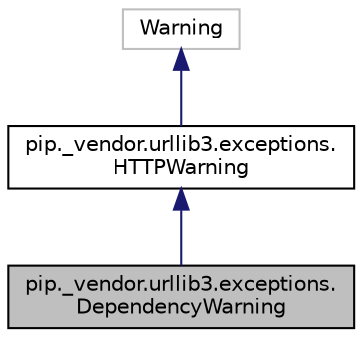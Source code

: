 digraph "pip._vendor.urllib3.exceptions.DependencyWarning"
{
  edge [fontname="Helvetica",fontsize="10",labelfontname="Helvetica",labelfontsize="10"];
  node [fontname="Helvetica",fontsize="10",shape=record];
  Node3 [label="pip._vendor.urllib3.exceptions.\lDependencyWarning",height=0.2,width=0.4,color="black", fillcolor="grey75", style="filled", fontcolor="black"];
  Node4 -> Node3 [dir="back",color="midnightblue",fontsize="10",style="solid",fontname="Helvetica"];
  Node4 [label="pip._vendor.urllib3.exceptions.\lHTTPWarning",height=0.2,width=0.4,color="black", fillcolor="white", style="filled",URL="$classpip_1_1__vendor_1_1urllib3_1_1exceptions_1_1_h_t_t_p_warning.html"];
  Node5 -> Node4 [dir="back",color="midnightblue",fontsize="10",style="solid",fontname="Helvetica"];
  Node5 [label="Warning",height=0.2,width=0.4,color="grey75", fillcolor="white", style="filled"];
}
